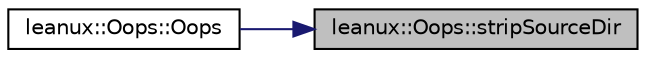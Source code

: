 digraph "leanux::Oops::stripSourceDir"
{
 // LATEX_PDF_SIZE
  bgcolor="transparent";
  edge [fontname="Helvetica",fontsize="10",labelfontname="Helvetica",labelfontsize="10"];
  node [fontname="Helvetica",fontsize="10",shape=record];
  rankdir="RL";
  Node1 [label="leanux::Oops::stripSourceDir",height=0.2,width=0.4,color="black", fillcolor="grey75", style="filled", fontcolor="black",tooltip=" "];
  Node1 -> Node2 [dir="back",color="midnightblue",fontsize="10",style="solid",fontname="Helvetica"];
  Node2 [label="leanux::Oops::Oops",height=0.2,width=0.4,color="black",URL="$classleanux_1_1Oops.html#a174e5296c3d96201684c99820975400d",tooltip="construct Oops from source file name, line and with msg."];
}
